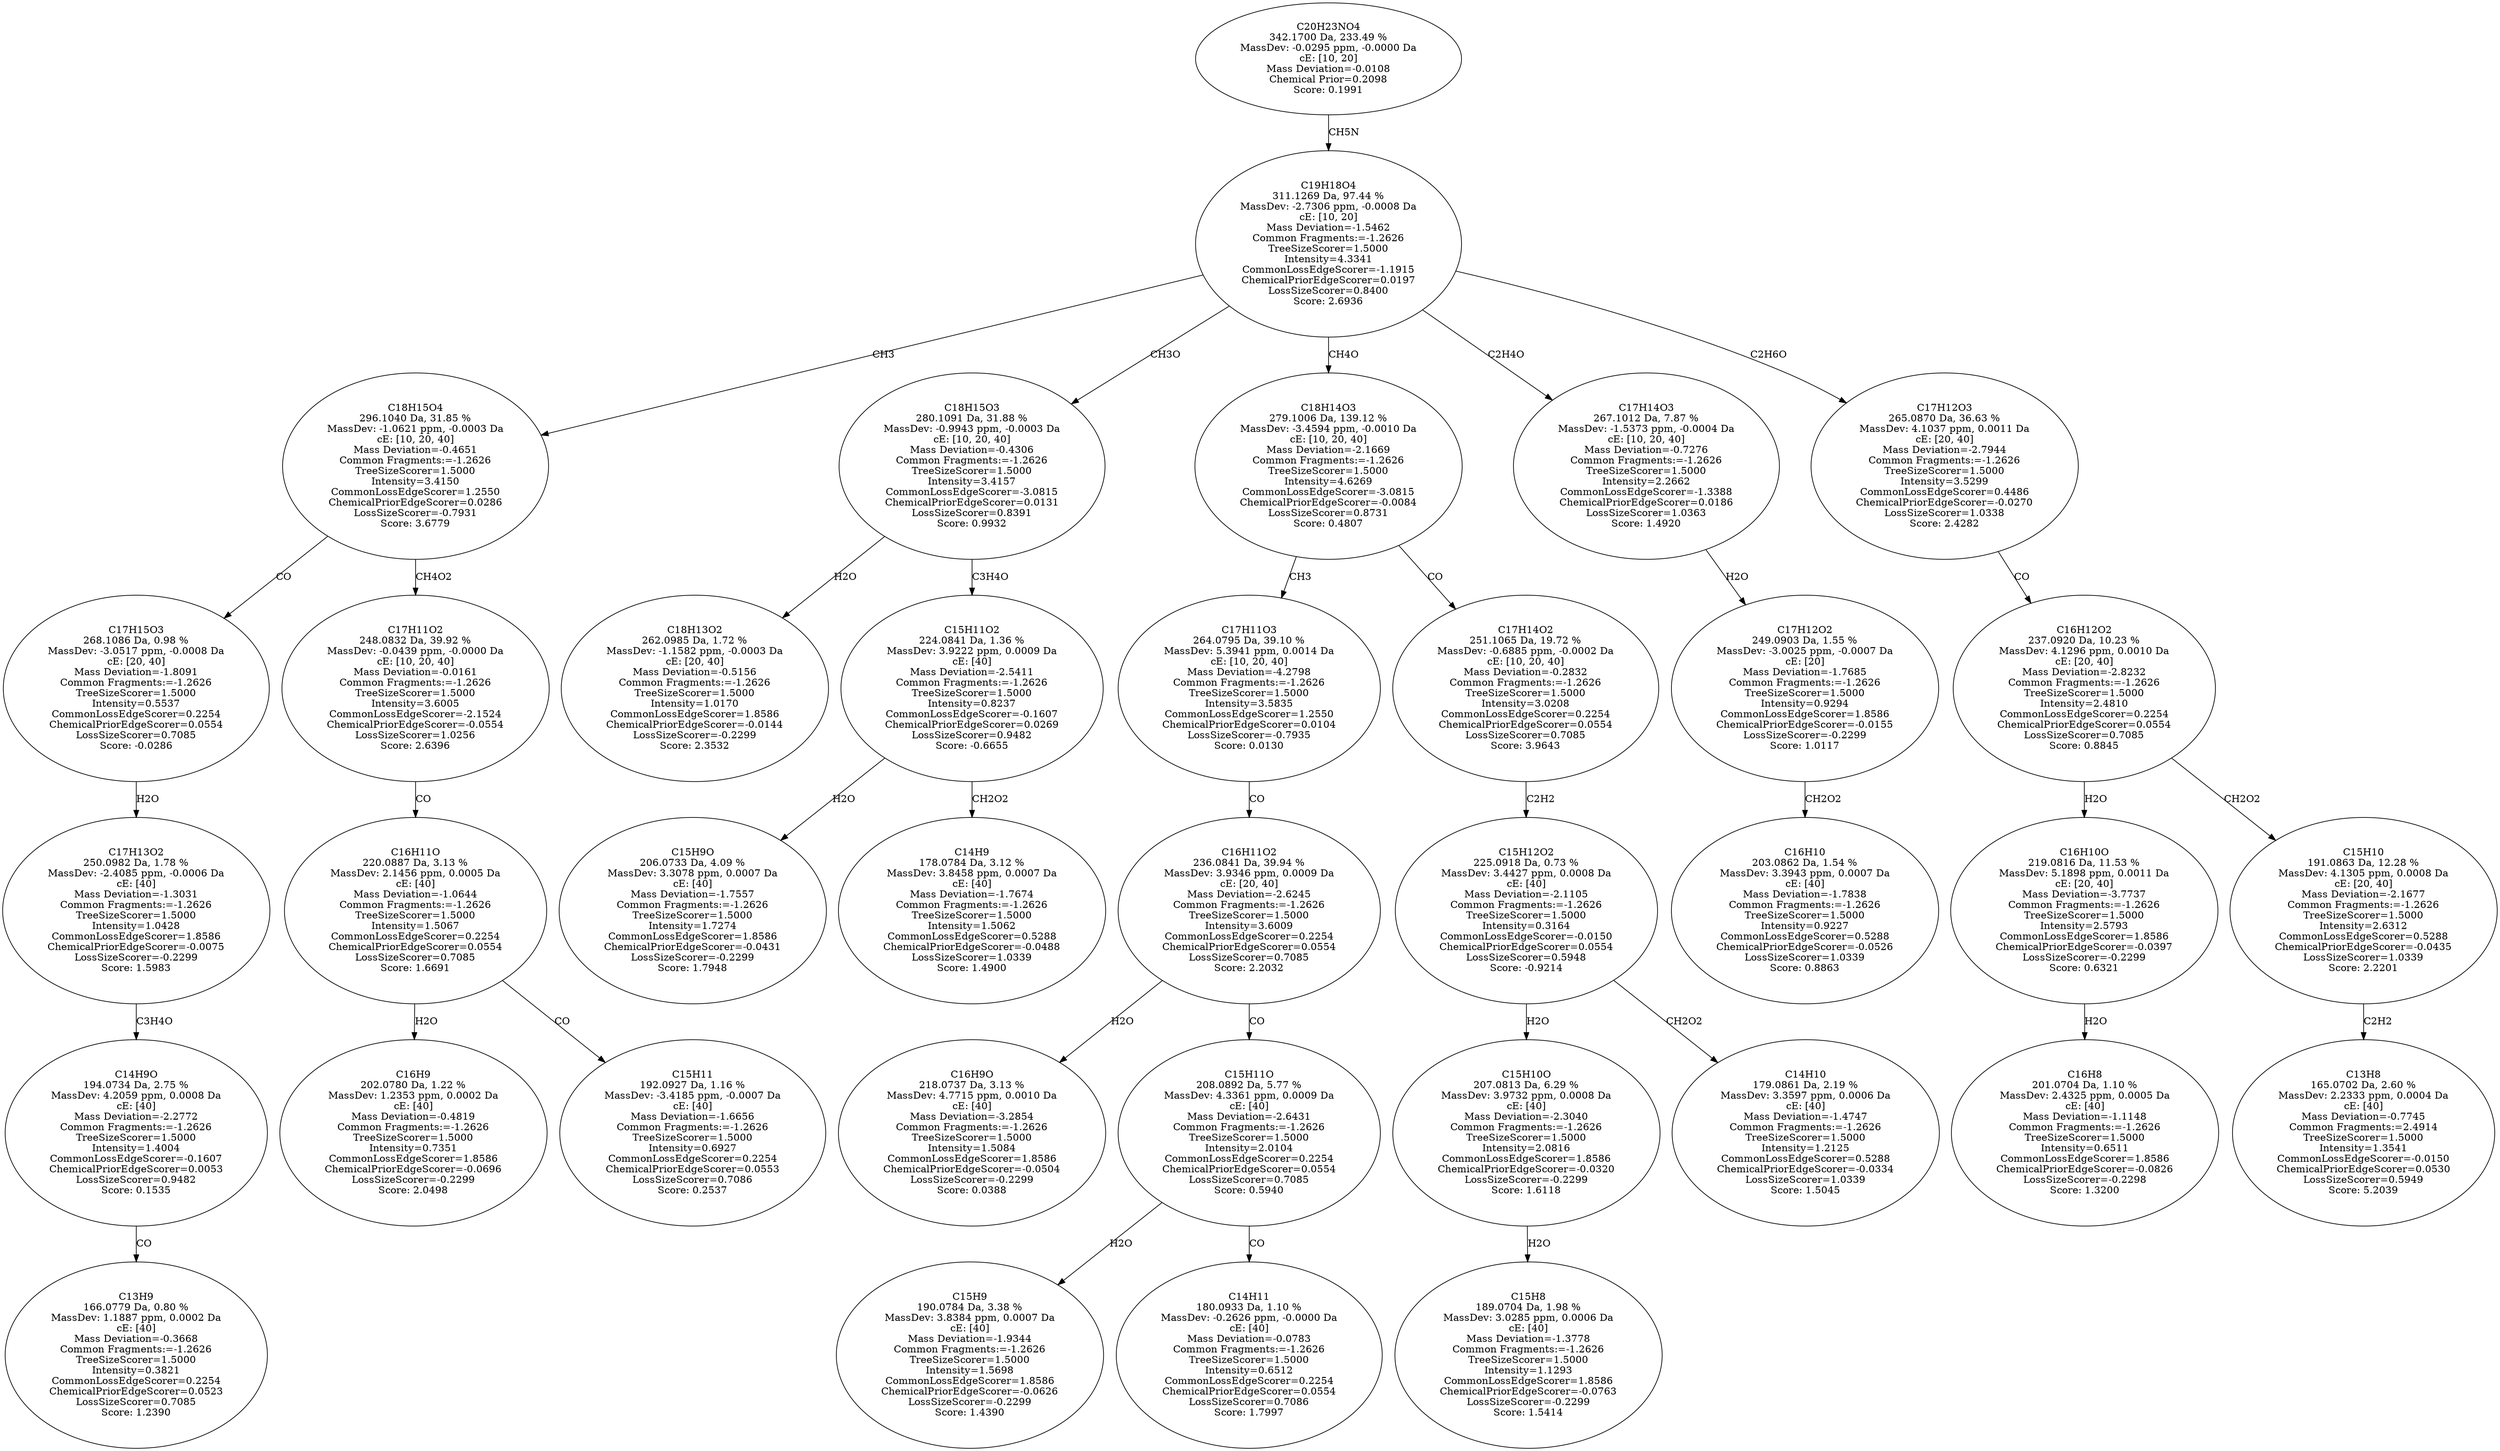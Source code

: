 strict digraph {
v1 [label="C13H9\n166.0779 Da, 0.80 %\nMassDev: 1.1887 ppm, 0.0002 Da\ncE: [40]\nMass Deviation=-0.3668\nCommon Fragments:=-1.2626\nTreeSizeScorer=1.5000\nIntensity=0.3821\nCommonLossEdgeScorer=0.2254\nChemicalPriorEdgeScorer=0.0523\nLossSizeScorer=0.7085\nScore: 1.2390"];
v2 [label="C14H9O\n194.0734 Da, 2.75 %\nMassDev: 4.2059 ppm, 0.0008 Da\ncE: [40]\nMass Deviation=-2.2772\nCommon Fragments:=-1.2626\nTreeSizeScorer=1.5000\nIntensity=1.4004\nCommonLossEdgeScorer=-0.1607\nChemicalPriorEdgeScorer=0.0053\nLossSizeScorer=0.9482\nScore: 0.1535"];
v3 [label="C17H13O2\n250.0982 Da, 1.78 %\nMassDev: -2.4085 ppm, -0.0006 Da\ncE: [40]\nMass Deviation=-1.3031\nCommon Fragments:=-1.2626\nTreeSizeScorer=1.5000\nIntensity=1.0428\nCommonLossEdgeScorer=1.8586\nChemicalPriorEdgeScorer=-0.0075\nLossSizeScorer=-0.2299\nScore: 1.5983"];
v4 [label="C17H15O3\n268.1086 Da, 0.98 %\nMassDev: -3.0517 ppm, -0.0008 Da\ncE: [20, 40]\nMass Deviation=-1.8091\nCommon Fragments:=-1.2626\nTreeSizeScorer=1.5000\nIntensity=0.5537\nCommonLossEdgeScorer=0.2254\nChemicalPriorEdgeScorer=0.0554\nLossSizeScorer=0.7085\nScore: -0.0286"];
v5 [label="C16H9\n202.0780 Da, 1.22 %\nMassDev: 1.2353 ppm, 0.0002 Da\ncE: [40]\nMass Deviation=-0.4819\nCommon Fragments:=-1.2626\nTreeSizeScorer=1.5000\nIntensity=0.7351\nCommonLossEdgeScorer=1.8586\nChemicalPriorEdgeScorer=-0.0696\nLossSizeScorer=-0.2299\nScore: 2.0498"];
v6 [label="C15H11\n192.0927 Da, 1.16 %\nMassDev: -3.4185 ppm, -0.0007 Da\ncE: [40]\nMass Deviation=-1.6656\nCommon Fragments:=-1.2626\nTreeSizeScorer=1.5000\nIntensity=0.6927\nCommonLossEdgeScorer=0.2254\nChemicalPriorEdgeScorer=0.0553\nLossSizeScorer=0.7086\nScore: 0.2537"];
v7 [label="C16H11O\n220.0887 Da, 3.13 %\nMassDev: 2.1456 ppm, 0.0005 Da\ncE: [40]\nMass Deviation=-1.0644\nCommon Fragments:=-1.2626\nTreeSizeScorer=1.5000\nIntensity=1.5067\nCommonLossEdgeScorer=0.2254\nChemicalPriorEdgeScorer=0.0554\nLossSizeScorer=0.7085\nScore: 1.6691"];
v8 [label="C17H11O2\n248.0832 Da, 39.92 %\nMassDev: -0.0439 ppm, -0.0000 Da\ncE: [10, 20, 40]\nMass Deviation=-0.0161\nCommon Fragments:=-1.2626\nTreeSizeScorer=1.5000\nIntensity=3.6005\nCommonLossEdgeScorer=-2.1524\nChemicalPriorEdgeScorer=-0.0554\nLossSizeScorer=1.0256\nScore: 2.6396"];
v9 [label="C18H15O4\n296.1040 Da, 31.85 %\nMassDev: -1.0621 ppm, -0.0003 Da\ncE: [10, 20, 40]\nMass Deviation=-0.4651\nCommon Fragments:=-1.2626\nTreeSizeScorer=1.5000\nIntensity=3.4150\nCommonLossEdgeScorer=1.2550\nChemicalPriorEdgeScorer=0.0286\nLossSizeScorer=-0.7931\nScore: 3.6779"];
v10 [label="C18H13O2\n262.0985 Da, 1.72 %\nMassDev: -1.1582 ppm, -0.0003 Da\ncE: [20, 40]\nMass Deviation=-0.5156\nCommon Fragments:=-1.2626\nTreeSizeScorer=1.5000\nIntensity=1.0170\nCommonLossEdgeScorer=1.8586\nChemicalPriorEdgeScorer=-0.0144\nLossSizeScorer=-0.2299\nScore: 2.3532"];
v11 [label="C15H9O\n206.0733 Da, 4.09 %\nMassDev: 3.3078 ppm, 0.0007 Da\ncE: [40]\nMass Deviation=-1.7557\nCommon Fragments:=-1.2626\nTreeSizeScorer=1.5000\nIntensity=1.7274\nCommonLossEdgeScorer=1.8586\nChemicalPriorEdgeScorer=-0.0431\nLossSizeScorer=-0.2299\nScore: 1.7948"];
v12 [label="C14H9\n178.0784 Da, 3.12 %\nMassDev: 3.8458 ppm, 0.0007 Da\ncE: [40]\nMass Deviation=-1.7674\nCommon Fragments:=-1.2626\nTreeSizeScorer=1.5000\nIntensity=1.5062\nCommonLossEdgeScorer=0.5288\nChemicalPriorEdgeScorer=-0.0488\nLossSizeScorer=1.0339\nScore: 1.4900"];
v13 [label="C15H11O2\n224.0841 Da, 1.36 %\nMassDev: 3.9222 ppm, 0.0009 Da\ncE: [40]\nMass Deviation=-2.5411\nCommon Fragments:=-1.2626\nTreeSizeScorer=1.5000\nIntensity=0.8237\nCommonLossEdgeScorer=-0.1607\nChemicalPriorEdgeScorer=0.0269\nLossSizeScorer=0.9482\nScore: -0.6655"];
v14 [label="C18H15O3\n280.1091 Da, 31.88 %\nMassDev: -0.9943 ppm, -0.0003 Da\ncE: [10, 20, 40]\nMass Deviation=-0.4306\nCommon Fragments:=-1.2626\nTreeSizeScorer=1.5000\nIntensity=3.4157\nCommonLossEdgeScorer=-3.0815\nChemicalPriorEdgeScorer=0.0131\nLossSizeScorer=0.8391\nScore: 0.9932"];
v15 [label="C16H9O\n218.0737 Da, 3.13 %\nMassDev: 4.7715 ppm, 0.0010 Da\ncE: [40]\nMass Deviation=-3.2854\nCommon Fragments:=-1.2626\nTreeSizeScorer=1.5000\nIntensity=1.5084\nCommonLossEdgeScorer=1.8586\nChemicalPriorEdgeScorer=-0.0504\nLossSizeScorer=-0.2299\nScore: 0.0388"];
v16 [label="C15H9\n190.0784 Da, 3.38 %\nMassDev: 3.8384 ppm, 0.0007 Da\ncE: [40]\nMass Deviation=-1.9344\nCommon Fragments:=-1.2626\nTreeSizeScorer=1.5000\nIntensity=1.5698\nCommonLossEdgeScorer=1.8586\nChemicalPriorEdgeScorer=-0.0626\nLossSizeScorer=-0.2299\nScore: 1.4390"];
v17 [label="C14H11\n180.0933 Da, 1.10 %\nMassDev: -0.2626 ppm, -0.0000 Da\ncE: [40]\nMass Deviation=-0.0783\nCommon Fragments:=-1.2626\nTreeSizeScorer=1.5000\nIntensity=0.6512\nCommonLossEdgeScorer=0.2254\nChemicalPriorEdgeScorer=0.0554\nLossSizeScorer=0.7086\nScore: 1.7997"];
v18 [label="C15H11O\n208.0892 Da, 5.77 %\nMassDev: 4.3361 ppm, 0.0009 Da\ncE: [40]\nMass Deviation=-2.6431\nCommon Fragments:=-1.2626\nTreeSizeScorer=1.5000\nIntensity=2.0104\nCommonLossEdgeScorer=0.2254\nChemicalPriorEdgeScorer=0.0554\nLossSizeScorer=0.7085\nScore: 0.5940"];
v19 [label="C16H11O2\n236.0841 Da, 39.94 %\nMassDev: 3.9346 ppm, 0.0009 Da\ncE: [20, 40]\nMass Deviation=-2.6245\nCommon Fragments:=-1.2626\nTreeSizeScorer=1.5000\nIntensity=3.6009\nCommonLossEdgeScorer=0.2254\nChemicalPriorEdgeScorer=0.0554\nLossSizeScorer=0.7085\nScore: 2.2032"];
v20 [label="C17H11O3\n264.0795 Da, 39.10 %\nMassDev: 5.3941 ppm, 0.0014 Da\ncE: [10, 20, 40]\nMass Deviation=-4.2798\nCommon Fragments:=-1.2626\nTreeSizeScorer=1.5000\nIntensity=3.5835\nCommonLossEdgeScorer=1.2550\nChemicalPriorEdgeScorer=0.0104\nLossSizeScorer=-0.7935\nScore: 0.0130"];
v21 [label="C15H8\n189.0704 Da, 1.98 %\nMassDev: 3.0285 ppm, 0.0006 Da\ncE: [40]\nMass Deviation=-1.3778\nCommon Fragments:=-1.2626\nTreeSizeScorer=1.5000\nIntensity=1.1293\nCommonLossEdgeScorer=1.8586\nChemicalPriorEdgeScorer=-0.0763\nLossSizeScorer=-0.2299\nScore: 1.5414"];
v22 [label="C15H10O\n207.0813 Da, 6.29 %\nMassDev: 3.9732 ppm, 0.0008 Da\ncE: [40]\nMass Deviation=-2.3040\nCommon Fragments:=-1.2626\nTreeSizeScorer=1.5000\nIntensity=2.0816\nCommonLossEdgeScorer=1.8586\nChemicalPriorEdgeScorer=-0.0320\nLossSizeScorer=-0.2299\nScore: 1.6118"];
v23 [label="C14H10\n179.0861 Da, 2.19 %\nMassDev: 3.3597 ppm, 0.0006 Da\ncE: [40]\nMass Deviation=-1.4747\nCommon Fragments:=-1.2626\nTreeSizeScorer=1.5000\nIntensity=1.2125\nCommonLossEdgeScorer=0.5288\nChemicalPriorEdgeScorer=-0.0334\nLossSizeScorer=1.0339\nScore: 1.5045"];
v24 [label="C15H12O2\n225.0918 Da, 0.73 %\nMassDev: 3.4427 ppm, 0.0008 Da\ncE: [40]\nMass Deviation=-2.1105\nCommon Fragments:=-1.2626\nTreeSizeScorer=1.5000\nIntensity=0.3164\nCommonLossEdgeScorer=-0.0150\nChemicalPriorEdgeScorer=0.0554\nLossSizeScorer=0.5948\nScore: -0.9214"];
v25 [label="C17H14O2\n251.1065 Da, 19.72 %\nMassDev: -0.6885 ppm, -0.0002 Da\ncE: [10, 20, 40]\nMass Deviation=-0.2832\nCommon Fragments:=-1.2626\nTreeSizeScorer=1.5000\nIntensity=3.0208\nCommonLossEdgeScorer=0.2254\nChemicalPriorEdgeScorer=0.0554\nLossSizeScorer=0.7085\nScore: 3.9643"];
v26 [label="C18H14O3\n279.1006 Da, 139.12 %\nMassDev: -3.4594 ppm, -0.0010 Da\ncE: [10, 20, 40]\nMass Deviation=-2.1669\nCommon Fragments:=-1.2626\nTreeSizeScorer=1.5000\nIntensity=4.6269\nCommonLossEdgeScorer=-3.0815\nChemicalPriorEdgeScorer=-0.0084\nLossSizeScorer=0.8731\nScore: 0.4807"];
v27 [label="C16H10\n203.0862 Da, 1.54 %\nMassDev: 3.3943 ppm, 0.0007 Da\ncE: [40]\nMass Deviation=-1.7838\nCommon Fragments:=-1.2626\nTreeSizeScorer=1.5000\nIntensity=0.9227\nCommonLossEdgeScorer=0.5288\nChemicalPriorEdgeScorer=-0.0526\nLossSizeScorer=1.0339\nScore: 0.8863"];
v28 [label="C17H12O2\n249.0903 Da, 1.55 %\nMassDev: -3.0025 ppm, -0.0007 Da\ncE: [20]\nMass Deviation=-1.7685\nCommon Fragments:=-1.2626\nTreeSizeScorer=1.5000\nIntensity=0.9294\nCommonLossEdgeScorer=1.8586\nChemicalPriorEdgeScorer=-0.0155\nLossSizeScorer=-0.2299\nScore: 1.0117"];
v29 [label="C17H14O3\n267.1012 Da, 7.87 %\nMassDev: -1.5373 ppm, -0.0004 Da\ncE: [10, 20, 40]\nMass Deviation=-0.7276\nCommon Fragments:=-1.2626\nTreeSizeScorer=1.5000\nIntensity=2.2662\nCommonLossEdgeScorer=-1.3388\nChemicalPriorEdgeScorer=0.0186\nLossSizeScorer=1.0363\nScore: 1.4920"];
v30 [label="C16H8\n201.0704 Da, 1.10 %\nMassDev: 2.4325 ppm, 0.0005 Da\ncE: [40]\nMass Deviation=-1.1148\nCommon Fragments:=-1.2626\nTreeSizeScorer=1.5000\nIntensity=0.6511\nCommonLossEdgeScorer=1.8586\nChemicalPriorEdgeScorer=-0.0826\nLossSizeScorer=-0.2298\nScore: 1.3200"];
v31 [label="C16H10O\n219.0816 Da, 11.53 %\nMassDev: 5.1898 ppm, 0.0011 Da\ncE: [20, 40]\nMass Deviation=-3.7737\nCommon Fragments:=-1.2626\nTreeSizeScorer=1.5000\nIntensity=2.5793\nCommonLossEdgeScorer=1.8586\nChemicalPriorEdgeScorer=-0.0397\nLossSizeScorer=-0.2299\nScore: 0.6321"];
v32 [label="C13H8\n165.0702 Da, 2.60 %\nMassDev: 2.2333 ppm, 0.0004 Da\ncE: [40]\nMass Deviation=-0.7745\nCommon Fragments:=2.4914\nTreeSizeScorer=1.5000\nIntensity=1.3541\nCommonLossEdgeScorer=-0.0150\nChemicalPriorEdgeScorer=0.0530\nLossSizeScorer=0.5949\nScore: 5.2039"];
v33 [label="C15H10\n191.0863 Da, 12.28 %\nMassDev: 4.1305 ppm, 0.0008 Da\ncE: [20, 40]\nMass Deviation=-2.1677\nCommon Fragments:=-1.2626\nTreeSizeScorer=1.5000\nIntensity=2.6312\nCommonLossEdgeScorer=0.5288\nChemicalPriorEdgeScorer=-0.0435\nLossSizeScorer=1.0339\nScore: 2.2201"];
v34 [label="C16H12O2\n237.0920 Da, 10.23 %\nMassDev: 4.1296 ppm, 0.0010 Da\ncE: [20, 40]\nMass Deviation=-2.8232\nCommon Fragments:=-1.2626\nTreeSizeScorer=1.5000\nIntensity=2.4810\nCommonLossEdgeScorer=0.2254\nChemicalPriorEdgeScorer=0.0554\nLossSizeScorer=0.7085\nScore: 0.8845"];
v35 [label="C17H12O3\n265.0870 Da, 36.63 %\nMassDev: 4.1037 ppm, 0.0011 Da\ncE: [20, 40]\nMass Deviation=-2.7944\nCommon Fragments:=-1.2626\nTreeSizeScorer=1.5000\nIntensity=3.5299\nCommonLossEdgeScorer=0.4486\nChemicalPriorEdgeScorer=-0.0270\nLossSizeScorer=1.0338\nScore: 2.4282"];
v36 [label="C19H18O4\n311.1269 Da, 97.44 %\nMassDev: -2.7306 ppm, -0.0008 Da\ncE: [10, 20]\nMass Deviation=-1.5462\nCommon Fragments:=-1.2626\nTreeSizeScorer=1.5000\nIntensity=4.3341\nCommonLossEdgeScorer=-1.1915\nChemicalPriorEdgeScorer=0.0197\nLossSizeScorer=0.8400\nScore: 2.6936"];
v37 [label="C20H23NO4\n342.1700 Da, 233.49 %\nMassDev: -0.0295 ppm, -0.0000 Da\ncE: [10, 20]\nMass Deviation=-0.0108\nChemical Prior=0.2098\nScore: 0.1991"];
v2 -> v1 [label="CO"];
v3 -> v2 [label="C3H4O"];
v4 -> v3 [label="H2O"];
v9 -> v4 [label="CO"];
v7 -> v5 [label="H2O"];
v7 -> v6 [label="CO"];
v8 -> v7 [label="CO"];
v9 -> v8 [label="CH4O2"];
v36 -> v9 [label="CH3"];
v14 -> v10 [label="H2O"];
v13 -> v11 [label="H2O"];
v13 -> v12 [label="CH2O2"];
v14 -> v13 [label="C3H4O"];
v36 -> v14 [label="CH3O"];
v19 -> v15 [label="H2O"];
v18 -> v16 [label="H2O"];
v18 -> v17 [label="CO"];
v19 -> v18 [label="CO"];
v20 -> v19 [label="CO"];
v26 -> v20 [label="CH3"];
v22 -> v21 [label="H2O"];
v24 -> v22 [label="H2O"];
v24 -> v23 [label="CH2O2"];
v25 -> v24 [label="C2H2"];
v26 -> v25 [label="CO"];
v36 -> v26 [label="CH4O"];
v28 -> v27 [label="CH2O2"];
v29 -> v28 [label="H2O"];
v36 -> v29 [label="C2H4O"];
v31 -> v30 [label="H2O"];
v34 -> v31 [label="H2O"];
v33 -> v32 [label="C2H2"];
v34 -> v33 [label="CH2O2"];
v35 -> v34 [label="CO"];
v36 -> v35 [label="C2H6O"];
v37 -> v36 [label="CH5N"];
}